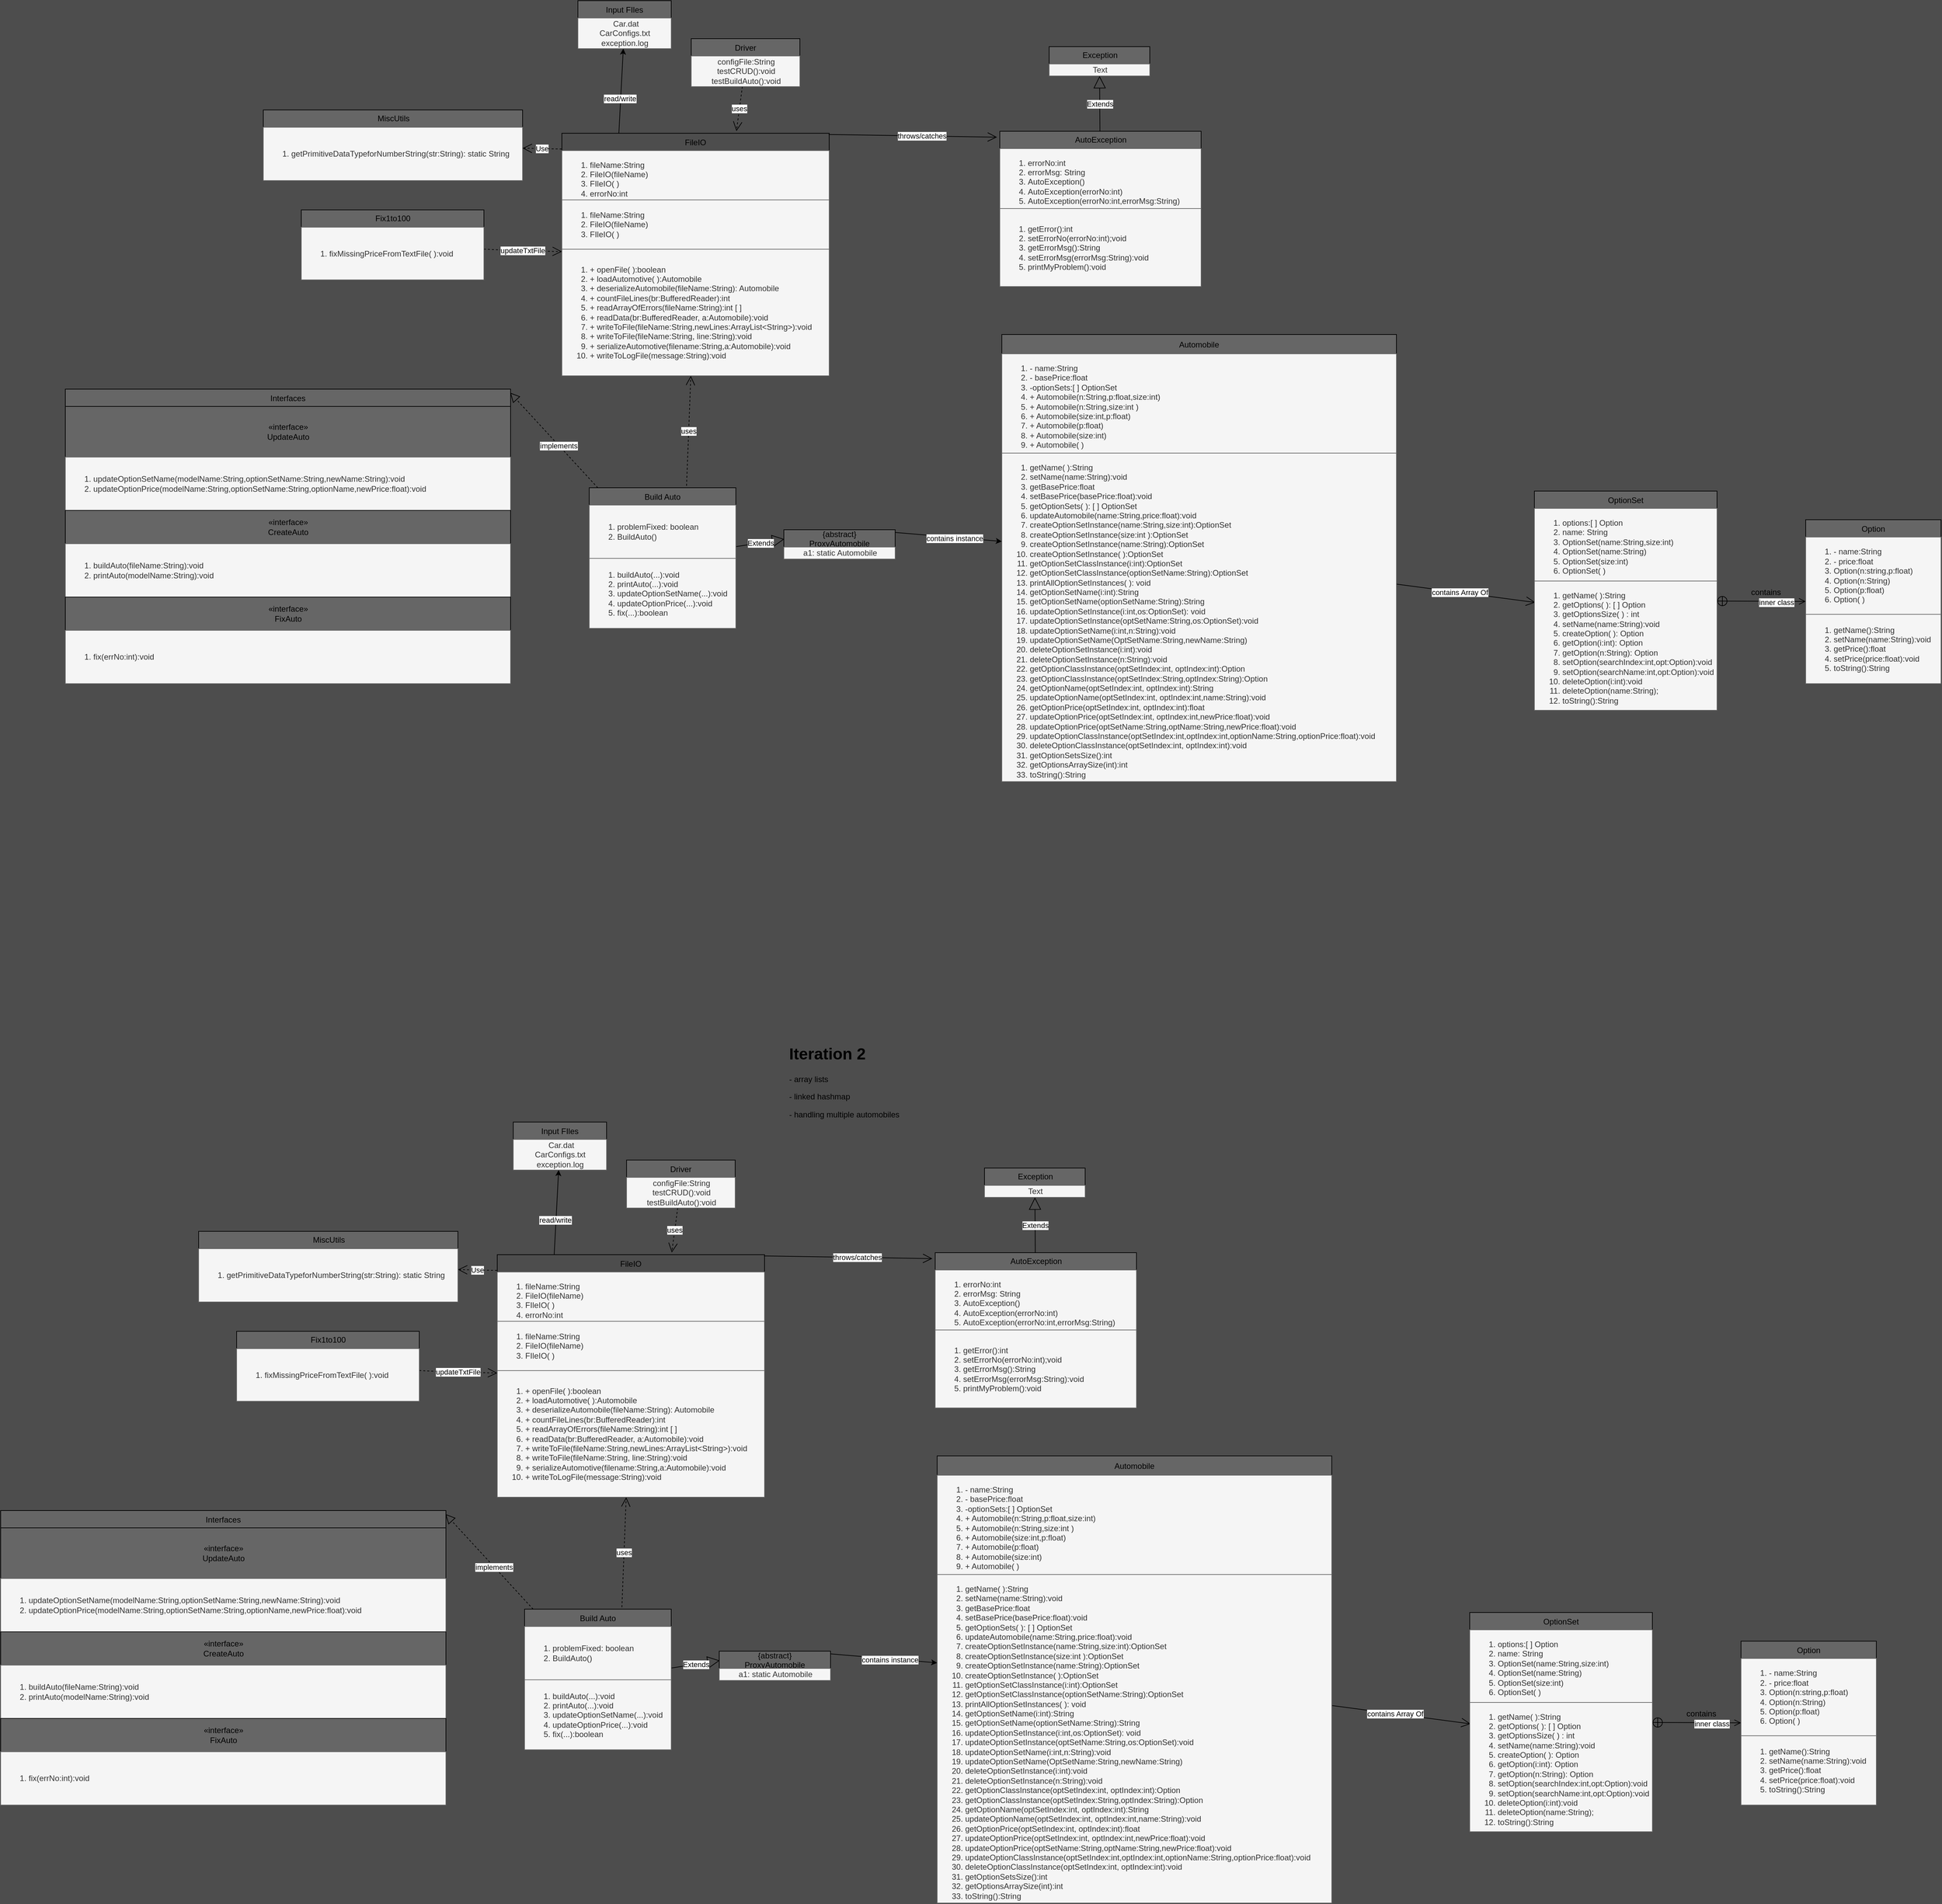 <mxfile version="13.0.3" type="device"><diagram id="MWCZUFZZ0wEF4vx_gbho" name="Page-1"><mxGraphModel dx="4913" dy="3431" grid="0" gridSize="10" guides="1" tooltips="1" connect="0" arrows="1" fold="1" page="1" pageScale="1" pageWidth="850" pageHeight="1100" background="#4D4D4D" math="0" shadow="0"><root><mxCell id="0"/><mxCell id="1" parent="0"/><mxCell id="4vhqNQR_uglI4IgqSI2e-42" value="Extends" style="endArrow=block;endSize=16;endFill=0;html=1;entryX=0.004;entryY=0.321;entryDx=0;entryDy=0;entryPerimeter=0;" parent="1" source="4vhqNQR_uglI4IgqSI2e-40" target="4vhqNQR_uglI4IgqSI2e-132" edge="1"><mxGeometry width="160" relative="1" as="geometry"><mxPoint x="546" y="196.58" as="sourcePoint"/><mxPoint x="706" y="196.58" as="targetPoint"/></mxGeometry></mxCell><mxCell id="4vhqNQR_uglI4IgqSI2e-52" value="" style="endArrow=block;dashed=1;endFill=0;endSize=12;html=1;entryX=0.999;entryY=0.012;entryDx=0;entryDy=0;entryPerimeter=0;" parent="1" source="4vhqNQR_uglI4IgqSI2e-40" target="4vhqNQR_uglI4IgqSI2e-48" edge="1"><mxGeometry width="160" relative="1" as="geometry"><mxPoint x="320" y="404" as="sourcePoint"/><mxPoint x="116" y="144" as="targetPoint"/></mxGeometry></mxCell><mxCell id="4vhqNQR_uglI4IgqSI2e-200" value="implements" style="edgeLabel;html=1;align=center;verticalAlign=middle;resizable=0;points=[];" parent="4vhqNQR_uglI4IgqSI2e-52" vertex="1" connectable="0"><mxGeometry x="-0.11" relative="1" as="geometry"><mxPoint as="offset"/></mxGeometry></mxCell><mxCell id="4vhqNQR_uglI4IgqSI2e-68" value="" style="endArrow=open;endFill=1;endSize=12;html=1;entryX=0.005;entryY=0.508;entryDx=0;entryDy=0;entryPerimeter=0;" parent="1" source="4vhqNQR_uglI4IgqSI2e-32" target="4vhqNQR_uglI4IgqSI2e-26" edge="1"><mxGeometry width="160" relative="1" as="geometry"><mxPoint x="1473.0" y="240.275" as="sourcePoint"/><mxPoint x="1279.51" y="273" as="targetPoint"/></mxGeometry></mxCell><mxCell id="4vhqNQR_uglI4IgqSI2e-178" value="contains Array Of" style="edgeLabel;html=1;align=center;verticalAlign=middle;resizable=0;points=[];" parent="4vhqNQR_uglI4IgqSI2e-68" vertex="1" connectable="0"><mxGeometry x="-0.086" relative="1" as="geometry"><mxPoint as="offset"/></mxGeometry></mxCell><mxCell id="4vhqNQR_uglI4IgqSI2e-78" value="uses" style="endArrow=open;endSize=12;dashed=1;html=1;entryX=0.653;entryY=-0.009;entryDx=0;entryDy=0;entryPerimeter=0;" parent="1" source="4vhqNQR_uglI4IgqSI2e-74" target="4vhqNQR_uglI4IgqSI2e-77" edge="1"><mxGeometry width="160" relative="1" as="geometry"><mxPoint x="1002" y="-104" as="sourcePoint"/><mxPoint x="1162" y="-104" as="targetPoint"/></mxGeometry></mxCell><mxCell id="4vhqNQR_uglI4IgqSI2e-85" value="uses" style="endArrow=open;endSize=12;dashed=1;html=1;" parent="1" target="4vhqNQR_uglI4IgqSI2e-77" edge="1"><mxGeometry width="160" relative="1" as="geometry"><mxPoint x="601" y="145" as="sourcePoint"/><mxPoint x="601" y="88.0" as="targetPoint"/></mxGeometry></mxCell><mxCell id="4vhqNQR_uglI4IgqSI2e-120" value="" style="endArrow=classic;html=1;exitX=0.213;exitY=0.001;exitDx=0;exitDy=0;exitPerimeter=0;" parent="1" source="4vhqNQR_uglI4IgqSI2e-77" target="4vhqNQR_uglI4IgqSI2e-89" edge="1"><mxGeometry width="50" height="50" relative="1" as="geometry"><mxPoint x="710" y="76" as="sourcePoint"/><mxPoint x="760" y="26" as="targetPoint"/><Array as="points"/></mxGeometry></mxCell><mxCell id="4vhqNQR_uglI4IgqSI2e-121" value="read/write" style="edgeLabel;html=1;align=center;verticalAlign=middle;resizable=0;points=[];" parent="4vhqNQR_uglI4IgqSI2e-120" vertex="1" connectable="0"><mxGeometry x="-0.166" y="1" relative="1" as="geometry"><mxPoint as="offset"/></mxGeometry></mxCell><mxCell id="4vhqNQR_uglI4IgqSI2e-77" value="FileIO" style="swimlane;fontStyle=0;childLayout=stackLayout;horizontal=1;startSize=26;fillColor=none;horizontalStack=0;resizeParent=1;resizeParentMax=0;resizeLast=0;collapsible=1;marginBottom=0;" parent="1" vertex="1"><mxGeometry x="414" y="-384" width="401" height="364" as="geometry"/></mxCell><mxCell id="4vhqNQR_uglI4IgqSI2e-148" value="&lt;ol&gt;&lt;li&gt;fileName:String&lt;/li&gt;&lt;li&gt;FileIO(fileName)&lt;/li&gt;&lt;li&gt;FIleIO( )&lt;/li&gt;&lt;li&gt;errorNo:int&lt;/li&gt;&lt;/ol&gt;" style="text;strokeColor=#666666;fillColor=#f5f5f5;html=1;whiteSpace=wrap;verticalAlign=middle;overflow=hidden;fontColor=#333333;" parent="4vhqNQR_uglI4IgqSI2e-77" vertex="1"><mxGeometry y="26" width="401" height="74" as="geometry"/></mxCell><mxCell id="4vhqNQR_uglI4IgqSI2e-129" value="&lt;ol&gt;&lt;li&gt;fileName:String&lt;/li&gt;&lt;li&gt;FileIO(fileName)&lt;/li&gt;&lt;li&gt;FIleIO( )&lt;/li&gt;&lt;/ol&gt;" style="text;strokeColor=#666666;fillColor=#f5f5f5;html=1;whiteSpace=wrap;verticalAlign=middle;overflow=hidden;fontColor=#333333;" parent="4vhqNQR_uglI4IgqSI2e-77" vertex="1"><mxGeometry y="100" width="401" height="74" as="geometry"/></mxCell><mxCell id="4vhqNQR_uglI4IgqSI2e-127" value="&lt;ol&gt;&lt;li&gt;+ openFile( ):boolean&lt;/li&gt;&lt;li&gt;+ loadAutomotive( ):Automobile&lt;/li&gt;&lt;li&gt;+ deserializeAutomobile(fileName:String): Automobile&lt;/li&gt;&lt;li&gt;+ countFileLines(br:BufferedReader):int&lt;/li&gt;&lt;li&gt;+ readArrayOfErrors(fileName:String):int [ ]&lt;/li&gt;&lt;li&gt;+ readData(br:BufferedReader, a:Automobile):void&lt;/li&gt;&lt;li&gt;+ writeToFile(fileName:String,newLines:ArrayList&amp;lt;String&amp;gt;):void&lt;/li&gt;&lt;li&gt;+ writeToFile(fileName:String, line:String):void&lt;/li&gt;&lt;li&gt;+ serializeAutomotive(filename:String,a:Automobile):void&lt;/li&gt;&lt;li&gt;+ writeToLogFile(message:String):void&lt;/li&gt;&lt;/ol&gt;" style="text;strokeColor=#666666;fillColor=#f5f5f5;html=1;whiteSpace=wrap;verticalAlign=middle;overflow=hidden;fontColor=#333333;" parent="4vhqNQR_uglI4IgqSI2e-77" vertex="1"><mxGeometry y="174" width="401" height="190" as="geometry"/></mxCell><mxCell id="4vhqNQR_uglI4IgqSI2e-26" value="OptionSet" style="swimlane;fontStyle=0;childLayout=stackLayout;horizontal=1;startSize=26;fillColor=#666666;horizontalStack=0;resizeParent=1;resizeParentMax=0;resizeLast=0;collapsible=1;marginBottom=0;" parent="1" vertex="1"><mxGeometry x="1873" y="153" width="274" height="329" as="geometry"/></mxCell><mxCell id="4vhqNQR_uglI4IgqSI2e-144" value="&lt;ol&gt;&lt;li&gt;options:[ ] Option&lt;/li&gt;&lt;li&gt;name: String&lt;/li&gt;&lt;li&gt;OptionSet(name:String,size:int)&lt;/li&gt;&lt;li&gt;OptionSet(name:String)&lt;/li&gt;&lt;li&gt;OptionSet(size:int)&lt;/li&gt;&lt;li&gt;OptionSet( )&lt;/li&gt;&lt;/ol&gt;" style="text;strokeColor=#666666;fillColor=#f5f5f5;html=1;whiteSpace=wrap;verticalAlign=middle;overflow=hidden;fontColor=#333333;" parent="4vhqNQR_uglI4IgqSI2e-26" vertex="1"><mxGeometry y="26" width="274" height="109" as="geometry"/></mxCell><mxCell id="4vhqNQR_uglI4IgqSI2e-141" value="&lt;ol&gt;&lt;li&gt;&lt;span&gt;getName( ):String&lt;/span&gt;&lt;br&gt;&lt;/li&gt;&lt;li&gt;getOptions( ): [ ] Option&lt;/li&gt;&lt;li&gt;getOptionsSize( ) : int&lt;/li&gt;&lt;li&gt;setName(name:String):void&lt;/li&gt;&lt;li&gt;createOption( ): Option&lt;/li&gt;&lt;li&gt;getOption(i:int): Option&lt;/li&gt;&lt;li&gt;getOption(n:String): Option&lt;/li&gt;&lt;li&gt;setOption(searchIndex:int,opt:Option):void&lt;/li&gt;&lt;li&gt;setOption(searchName:int,opt:Option):void&lt;/li&gt;&lt;li&gt;deleteOption(i:int):void&lt;/li&gt;&lt;li&gt;deleteOption(name:String);&lt;/li&gt;&lt;li&gt;toString():String&lt;/li&gt;&lt;/ol&gt;" style="text;strokeColor=#666666;fillColor=#f5f5f5;html=1;whiteSpace=wrap;verticalAlign=middle;overflow=hidden;fontColor=#333333;" parent="4vhqNQR_uglI4IgqSI2e-26" vertex="1"><mxGeometry y="135" width="274" height="194" as="geometry"/></mxCell><mxCell id="4vhqNQR_uglI4IgqSI2e-143" value="" style="endArrow=open;startArrow=circlePlus;endFill=0;startFill=0;endSize=8;html=1;" parent="1" source="4vhqNQR_uglI4IgqSI2e-26" target="4vhqNQR_uglI4IgqSI2e-22" edge="1"><mxGeometry width="160" relative="1" as="geometry"><mxPoint x="2191" y="277" as="sourcePoint"/><mxPoint x="2351" y="277" as="targetPoint"/></mxGeometry></mxCell><mxCell id="4vhqNQR_uglI4IgqSI2e-176" value="inner class" style="edgeLabel;html=1;align=center;verticalAlign=middle;resizable=0;points=[];" parent="4vhqNQR_uglI4IgqSI2e-143" vertex="1" connectable="0"><mxGeometry x="0.328" y="-1" relative="1" as="geometry"><mxPoint as="offset"/></mxGeometry></mxCell><mxCell id="4vhqNQR_uglI4IgqSI2e-132" value="{abstract}&#10;ProxyAutomobile" style="swimlane;fontStyle=0;childLayout=stackLayout;horizontal=1;startSize=26;fillColor=#666666;horizontalStack=0;resizeParent=1;resizeParentMax=0;resizeLast=0;collapsible=1;marginBottom=0;" parent="1" vertex="1"><mxGeometry x="747" y="211" width="167" height="44" as="geometry"/></mxCell><mxCell id="4vhqNQR_uglI4IgqSI2e-133" value="a1: static Automobile" style="text;html=1;align=center;verticalAlign=middle;resizable=0;points=[];autosize=1;fillColor=#f5f5f5;strokeColor=#666666;fontColor=#333333;" parent="4vhqNQR_uglI4IgqSI2e-132" vertex="1"><mxGeometry y="26" width="167" height="18" as="geometry"/></mxCell><mxCell id="4vhqNQR_uglI4IgqSI2e-156" value="updateTxtFile" style="endArrow=open;endSize=12;dashed=1;html=1;" parent="1" source="4vhqNQR_uglI4IgqSI2e-150" target="4vhqNQR_uglI4IgqSI2e-77" edge="1"><mxGeometry width="160" relative="1" as="geometry"><mxPoint x="321" y="-198" as="sourcePoint"/><mxPoint x="481" y="-198" as="targetPoint"/><Array as="points"><mxPoint x="342" y="-208"/></Array></mxGeometry></mxCell><mxCell id="4vhqNQR_uglI4IgqSI2e-150" value="Fix1to100" style="swimlane;fontStyle=0;childLayout=stackLayout;horizontal=1;startSize=26;fillColor=#666666;horizontalStack=0;resizeParent=1;resizeParentMax=0;resizeLast=0;collapsible=1;marginBottom=0;html=1;" parent="1" vertex="1"><mxGeometry x="23" y="-269" width="274" height="105" as="geometry"/></mxCell><mxCell id="4vhqNQR_uglI4IgqSI2e-155" value="&lt;ol&gt;&lt;li&gt;&lt;span style=&quot;text-align: center&quot;&gt;fixMissingPriceFromTextFile( ):void&lt;/span&gt;&lt;/li&gt;&lt;/ol&gt;" style="text;strokeColor=#666666;fillColor=#f5f5f5;html=1;whiteSpace=wrap;verticalAlign=middle;overflow=hidden;fontColor=#333333;" parent="4vhqNQR_uglI4IgqSI2e-150" vertex="1"><mxGeometry y="26" width="274" height="79" as="geometry"/></mxCell><mxCell id="4vhqNQR_uglI4IgqSI2e-165" value="Extends" style="endArrow=block;endSize=16;endFill=0;html=1;" parent="1" source="4vhqNQR_uglI4IgqSI2e-157" target="4vhqNQR_uglI4IgqSI2e-161" edge="1"><mxGeometry width="160" relative="1" as="geometry"><mxPoint x="383" y="-485" as="sourcePoint"/><mxPoint x="543" y="-485" as="targetPoint"/></mxGeometry></mxCell><mxCell id="4vhqNQR_uglI4IgqSI2e-166" value="" style="endArrow=open;endFill=1;endSize=12;html=1;exitX=0.998;exitY=0.005;exitDx=0;exitDy=0;exitPerimeter=0;entryX=-0.014;entryY=0.038;entryDx=0;entryDy=0;entryPerimeter=0;" parent="1" source="4vhqNQR_uglI4IgqSI2e-77" target="4vhqNQR_uglI4IgqSI2e-157" edge="1"><mxGeometry width="160" relative="1" as="geometry"><mxPoint x="1088" y="-357" as="sourcePoint"/><mxPoint x="1248" y="-357" as="targetPoint"/></mxGeometry></mxCell><mxCell id="4vhqNQR_uglI4IgqSI2e-169" value="throws/catches" style="edgeLabel;html=1;align=center;verticalAlign=middle;resizable=0;points=[];" parent="4vhqNQR_uglI4IgqSI2e-166" vertex="1" connectable="0"><mxGeometry x="0.105" relative="1" as="geometry"><mxPoint as="offset"/></mxGeometry></mxCell><mxCell id="4vhqNQR_uglI4IgqSI2e-157" value="AutoException" style="swimlane;fontStyle=0;childLayout=stackLayout;horizontal=1;startSize=26;fillColor=#666666;horizontalStack=0;resizeParent=1;resizeParentMax=0;resizeLast=0;collapsible=1;marginBottom=0;html=1;" parent="1" vertex="1"><mxGeometry x="1071" y="-387" width="302" height="233" as="geometry"/></mxCell><mxCell id="4vhqNQR_uglI4IgqSI2e-170" value="&lt;ol&gt;&lt;li&gt;errorNo:int&lt;/li&gt;&lt;li&gt;errorMsg: String&lt;/li&gt;&lt;li&gt;AutoException()&lt;/li&gt;&lt;li&gt;AutoException(errorNo:int)&lt;/li&gt;&lt;li&gt;AutoException(errorNo:int,errorMsg:String)&lt;/li&gt;&lt;/ol&gt;" style="text;strokeColor=#666666;fillColor=#f5f5f5;html=1;whiteSpace=wrap;verticalAlign=middle;overflow=hidden;fontColor=#333333;" parent="4vhqNQR_uglI4IgqSI2e-157" vertex="1"><mxGeometry y="26" width="302" height="90" as="geometry"/></mxCell><mxCell id="4vhqNQR_uglI4IgqSI2e-171" value="&lt;ol&gt;&lt;li&gt;getError():int&lt;/li&gt;&lt;li&gt;setErrorNo(errorNo:int);void&lt;/li&gt;&lt;li&gt;getErrorMsg():String&lt;/li&gt;&lt;li&gt;setErrorMsg(errorMsg:String):void&lt;/li&gt;&lt;li&gt;printMyProblem():void&lt;/li&gt;&lt;/ol&gt;" style="text;strokeColor=#666666;fillColor=#f5f5f5;html=1;whiteSpace=wrap;verticalAlign=middle;overflow=hidden;fontColor=#333333;" parent="4vhqNQR_uglI4IgqSI2e-157" vertex="1"><mxGeometry y="116" width="302" height="117" as="geometry"/></mxCell><mxCell id="4vhqNQR_uglI4IgqSI2e-174" value="" style="endArrow=classic;html=1;exitX=1.003;exitY=0.094;exitDx=0;exitDy=0;exitPerimeter=0;" parent="1" source="4vhqNQR_uglI4IgqSI2e-132" target="4vhqNQR_uglI4IgqSI2e-32" edge="1"><mxGeometry width="50" height="50" relative="1" as="geometry"><mxPoint x="889" y="364" as="sourcePoint"/><mxPoint x="939" y="314" as="targetPoint"/></mxGeometry></mxCell><mxCell id="4vhqNQR_uglI4IgqSI2e-175" value="contains instance" style="edgeLabel;html=1;align=center;verticalAlign=middle;resizable=0;points=[];" parent="4vhqNQR_uglI4IgqSI2e-174" vertex="1" connectable="0"><mxGeometry x="0.105" y="-1" relative="1" as="geometry"><mxPoint as="offset"/></mxGeometry></mxCell><mxCell id="4vhqNQR_uglI4IgqSI2e-32" value="Automobile" style="swimlane;fontStyle=0;childLayout=stackLayout;horizontal=1;startSize=29;fillColor=#666666;horizontalStack=0;resizeParent=1;resizeParentMax=0;resizeLast=0;collapsible=1;marginBottom=0;" parent="1" vertex="1"><mxGeometry x="1074" y="-82" width="592" height="671" as="geometry"/></mxCell><mxCell id="4vhqNQR_uglI4IgqSI2e-135" value="&lt;ol&gt;&lt;li&gt;- name:String&lt;/li&gt;&lt;li&gt;- basePrice:float&lt;/li&gt;&lt;li&gt;-optionSets:[ ] OptionSet&lt;/li&gt;&lt;li&gt;+ Automobile(n:String,p:float,size:int)&lt;/li&gt;&lt;li&gt;+ Automobile(n:String,size:int )&lt;/li&gt;&lt;li&gt;+ Automobile(size:int,p:float)&lt;/li&gt;&lt;li&gt;+ Automobile(p:float)&lt;/li&gt;&lt;li&gt;+ Automobile(size:int)&lt;/li&gt;&lt;li&gt;+ Automobile( )&amp;nbsp;&lt;/li&gt;&lt;/ol&gt;" style="text;strokeColor=#666666;fillColor=#f5f5f5;html=1;whiteSpace=wrap;verticalAlign=middle;overflow=hidden;fontColor=#333333;" parent="4vhqNQR_uglI4IgqSI2e-32" vertex="1"><mxGeometry y="29" width="592" height="149" as="geometry"/></mxCell><mxCell id="4vhqNQR_uglI4IgqSI2e-136" value="&lt;ol&gt;&lt;li&gt;getName( ):String&lt;/li&gt;&lt;li&gt;setName(name:String):void&lt;/li&gt;&lt;li&gt;getBasePrice:float&lt;/li&gt;&lt;li&gt;setBasePrice(basePrice:float):void&lt;/li&gt;&lt;li&gt;getOptionSets( ): [ ] OptionSet&lt;/li&gt;&lt;li&gt;updateAutomobile(name:String,price:float):void&lt;/li&gt;&lt;li&gt;createOptionSetInstance(name:String,size:int):OptionSet&lt;/li&gt;&lt;li&gt;createOptionSetInstance(size:int ):OptionSet&lt;/li&gt;&lt;li&gt;createOptionSetInstance(name:String):OptionSet&lt;/li&gt;&lt;li&gt;createOptionSetInstance( ):OptionSet&lt;/li&gt;&lt;li&gt;getOptionSetClassInstance(i:int):OptionSet&lt;/li&gt;&lt;li&gt;getOptionSetClassInstance(optionSetName:String):OptionSet&lt;/li&gt;&lt;li&gt;printAllOptionSetInstances( ): void&lt;/li&gt;&lt;li&gt;getOptionSetName(i:int):String&lt;/li&gt;&lt;li&gt;getOptionSetName(optionSetName:String):String&lt;/li&gt;&lt;li&gt;updateOptionSetInstance(i:int,os:OptionSet): void&lt;/li&gt;&lt;li&gt;updateOptionSetInstance(optSetName:String,os:OptionSet):void&lt;/li&gt;&lt;li&gt;updateOptionSetName(i:int,n:String):void&lt;/li&gt;&lt;li&gt;updateOptionSetName(OptSetName:String,newName:String)&lt;/li&gt;&lt;li&gt;deleteOptionSetInstance(i:int):void&lt;/li&gt;&lt;li&gt;deleteOptionSetInstance(n:String):void&lt;/li&gt;&lt;li&gt;getOptionClassInstance(optSetIndex:int, optIndex:int):Option&lt;/li&gt;&lt;li&gt;getOptionClassInstance(optSetIndex:String,optIndex:String):Option&lt;/li&gt;&lt;li&gt;getOptionName(optSetIndex:int, optIndex:int):String&lt;/li&gt;&lt;li&gt;updateOptionName(optSetIndex:int, optIndex:int,name:String):void&lt;/li&gt;&lt;li&gt;getOptionPrice(optSetIndex:int, optIndex:int):float&lt;/li&gt;&lt;li&gt;updateOptionPrice(optSetIndex:int, optIndex:int,newPrice:float):void&lt;/li&gt;&lt;li&gt;updateOptionPrice(optSetName:String,optName:String,newPrice:float):void&lt;/li&gt;&lt;li&gt;updateOptionClassInstance(optSetIndex:int,optIndex:int,optionName:String,optionPrice:float):void&lt;/li&gt;&lt;li&gt;deleteOptionClassInstance(optSetIndex:int, optIndex:int):void&lt;/li&gt;&lt;li&gt;getOptionSetsSize():int&lt;/li&gt;&lt;li&gt;getOptionsArraySize(int):int&lt;/li&gt;&lt;li&gt;toString():String&lt;/li&gt;&lt;/ol&gt;" style="text;strokeColor=#666666;fillColor=#f5f5f5;html=1;whiteSpace=wrap;verticalAlign=middle;overflow=hidden;fontColor=#333333;" parent="4vhqNQR_uglI4IgqSI2e-32" vertex="1"><mxGeometry y="178" width="592" height="493" as="geometry"/></mxCell><mxCell id="4vhqNQR_uglI4IgqSI2e-22" value="Option" style="swimlane;fontStyle=0;childLayout=stackLayout;horizontal=1;startSize=26;fillColor=#666666;horizontalStack=0;resizeParent=1;resizeParentMax=0;resizeLast=0;collapsible=1;marginBottom=0;" parent="1" vertex="1"><mxGeometry x="2280" y="196" width="203" height="246" as="geometry"/></mxCell><mxCell id="4vhqNQR_uglI4IgqSI2e-145" value="&lt;ol&gt;&lt;li&gt;- name:String&lt;/li&gt;&lt;li&gt;- price:float&lt;/li&gt;&lt;li&gt;Option(n:string,p:float)&lt;/li&gt;&lt;li&gt;Option(n:String)&lt;/li&gt;&lt;li&gt;Option(p:float)&lt;/li&gt;&lt;li&gt;Option( )&lt;/li&gt;&lt;/ol&gt;" style="text;strokeColor=#666666;fillColor=#f5f5f5;html=1;whiteSpace=wrap;verticalAlign=middle;overflow=hidden;fontColor=#333333;" parent="4vhqNQR_uglI4IgqSI2e-22" vertex="1"><mxGeometry y="26" width="203" height="116" as="geometry"/></mxCell><mxCell id="4vhqNQR_uglI4IgqSI2e-146" value="&lt;ol&gt;&lt;li&gt;getName():String&lt;/li&gt;&lt;li&gt;setName(name:String):void&lt;/li&gt;&lt;li&gt;getPrice():float&lt;/li&gt;&lt;li&gt;setPrice(price:float):void&lt;/li&gt;&lt;li&gt;toString():String&lt;/li&gt;&lt;/ol&gt;" style="text;strokeColor=#666666;fillColor=#f5f5f5;html=1;whiteSpace=wrap;verticalAlign=middle;overflow=hidden;fontColor=#333333;" parent="4vhqNQR_uglI4IgqSI2e-22" vertex="1"><mxGeometry y="142" width="203" height="104" as="geometry"/></mxCell><mxCell id="4vhqNQR_uglI4IgqSI2e-161" value="Exception" style="swimlane;fontStyle=0;childLayout=stackLayout;horizontal=1;startSize=26;fillColor=#666666;horizontalStack=0;resizeParent=1;resizeParentMax=0;resizeLast=0;collapsible=1;marginBottom=0;html=1;gradientColor=none;" parent="1" vertex="1"><mxGeometry x="1145" y="-514" width="151" height="44" as="geometry"/></mxCell><mxCell id="4vhqNQR_uglI4IgqSI2e-196" value="Text" style="text;html=1;align=center;verticalAlign=middle;resizable=0;points=[];autosize=1;fillColor=#f5f5f5;strokeColor=#666666;fontColor=#333333;" parent="4vhqNQR_uglI4IgqSI2e-161" vertex="1"><mxGeometry y="26" width="151" height="18" as="geometry"/></mxCell><mxCell id="4vhqNQR_uglI4IgqSI2e-184" value="MiscUtils" style="swimlane;fontStyle=0;childLayout=stackLayout;horizontal=1;startSize=26;fillColor=#666666;horizontalStack=0;resizeParent=1;resizeParentMax=0;resizeLast=0;collapsible=1;marginBottom=0;html=1;" parent="1" vertex="1"><mxGeometry x="-34" y="-419" width="389" height="106" as="geometry"/></mxCell><mxCell id="4vhqNQR_uglI4IgqSI2e-188" value="&lt;ol&gt;&lt;li&gt;getPrimitiveDataTypeforNumberString(str:String): static String&lt;/li&gt;&lt;/ol&gt;" style="text;strokeColor=#666666;fillColor=#f5f5f5;html=1;whiteSpace=wrap;verticalAlign=middle;overflow=hidden;fontColor=#333333;" parent="4vhqNQR_uglI4IgqSI2e-184" vertex="1"><mxGeometry y="26" width="389" height="80" as="geometry"/></mxCell><mxCell id="4vhqNQR_uglI4IgqSI2e-189" value="Use" style="endArrow=open;endSize=12;dashed=1;html=1;exitX=-0.001;exitY=0.065;exitDx=0;exitDy=0;exitPerimeter=0;" parent="1" source="4vhqNQR_uglI4IgqSI2e-77" target="4vhqNQR_uglI4IgqSI2e-184" edge="1"><mxGeometry width="160" relative="1" as="geometry"><mxPoint x="383" y="-508" as="sourcePoint"/><mxPoint x="543" y="-508" as="targetPoint"/></mxGeometry></mxCell><mxCell id="4vhqNQR_uglI4IgqSI2e-48" value="Interfaces" style="swimlane;fontStyle=0;childLayout=stackLayout;horizontal=1;startSize=26;fillColor=#666666;horizontalStack=0;resizeParent=1;resizeParentMax=0;resizeLast=0;collapsible=1;marginBottom=0;" parent="1" vertex="1"><mxGeometry x="-331" width="668" height="442" as="geometry"><mxRectangle x="244" y="518" width="50" height="44" as="alternateBounds"/></mxGeometry></mxCell><mxCell id="4vhqNQR_uglI4IgqSI2e-45" value="«interface»&lt;br&gt;UpdateAuto&lt;br&gt;" style="html=1;fillColor=#666666;" parent="4vhqNQR_uglI4IgqSI2e-48" vertex="1"><mxGeometry y="26" width="668" height="76" as="geometry"/></mxCell><mxCell id="4vhqNQR_uglI4IgqSI2e-113" value="&lt;ol&gt;&lt;li&gt;updateOptionSetName(modelName:String,optionSetName:String,newName:String):void&lt;/li&gt;&lt;li&gt;updateOptionPrice(modelName:String,optionSetName:String,optionName,newPrice:float):void&lt;/li&gt;&lt;/ol&gt;" style="text;strokeColor=#666666;fillColor=#f5f5f5;html=1;whiteSpace=wrap;verticalAlign=middle;overflow=hidden;fontColor=#333333;" parent="4vhqNQR_uglI4IgqSI2e-48" vertex="1"><mxGeometry y="102" width="668" height="80" as="geometry"/></mxCell><mxCell id="4vhqNQR_uglI4IgqSI2e-44" value="«interface»&lt;br&gt;CreateAuto" style="html=1;fillColor=#666666;" parent="4vhqNQR_uglI4IgqSI2e-48" vertex="1"><mxGeometry y="182" width="668" height="50" as="geometry"/></mxCell><mxCell id="4vhqNQR_uglI4IgqSI2e-114" value="&lt;ol&gt;&lt;li&gt;buildAuto(fileName:String):void&lt;/li&gt;&lt;li&gt;printAuto(modelName:String):void&lt;/li&gt;&lt;/ol&gt;" style="text;strokeColor=#666666;fillColor=#f5f5f5;html=1;whiteSpace=wrap;verticalAlign=middle;overflow=hidden;fontColor=#333333;" parent="4vhqNQR_uglI4IgqSI2e-48" vertex="1"><mxGeometry y="232" width="668" height="80" as="geometry"/></mxCell><mxCell id="4vhqNQR_uglI4IgqSI2e-43" value="«interface»&lt;br&gt;FixAuto" style="html=1;fillColor=#666666;" parent="4vhqNQR_uglI4IgqSI2e-48" vertex="1"><mxGeometry y="312" width="668" height="50" as="geometry"/></mxCell><mxCell id="4vhqNQR_uglI4IgqSI2e-115" value="&lt;ol&gt;&lt;li&gt;fix(errNo:int):void&lt;/li&gt;&lt;/ol&gt;" style="text;strokeColor=#666666;fillColor=#f5f5f5;html=1;whiteSpace=wrap;verticalAlign=middle;overflow=hidden;fontColor=#333333;" parent="4vhqNQR_uglI4IgqSI2e-48" vertex="1"><mxGeometry y="362" width="668" height="80" as="geometry"/></mxCell><mxCell id="4vhqNQR_uglI4IgqSI2e-74" value="Driver" style="swimlane;fontStyle=0;childLayout=stackLayout;horizontal=1;startSize=26;fillColor=#666666;horizontalStack=0;resizeParent=1;resizeParentMax=0;resizeLast=0;collapsible=1;marginBottom=0;" parent="1" vertex="1"><mxGeometry x="608" y="-526" width="163" height="72" as="geometry"/></mxCell><mxCell id="4vhqNQR_uglI4IgqSI2e-125" value="configFile:String&lt;br&gt;testCRUD():void&lt;br&gt;testBuildAuto():void&lt;br&gt;" style="text;html=1;align=center;verticalAlign=middle;resizable=0;points=[];autosize=1;fillColor=#f5f5f5;strokeColor=#666666;fontColor=#333333;" parent="4vhqNQR_uglI4IgqSI2e-74" vertex="1"><mxGeometry y="26" width="163" height="46" as="geometry"/></mxCell><mxCell id="4vhqNQR_uglI4IgqSI2e-89" value="Input FIles" style="swimlane;fontStyle=0;childLayout=stackLayout;horizontal=1;startSize=26;fillColor=#666666;horizontalStack=0;resizeParent=1;resizeParentMax=0;resizeLast=0;collapsible=1;marginBottom=0;" parent="1" vertex="1"><mxGeometry x="438" y="-583" width="140" height="72" as="geometry"/></mxCell><mxCell id="4vhqNQR_uglI4IgqSI2e-93" value="&amp;nbsp;Car.dat&lt;br&gt;CarConfigs.txt&lt;br&gt;exception.log" style="text;html=1;align=center;verticalAlign=middle;resizable=0;points=[];autosize=1;fillColor=#f5f5f5;strokeColor=#666666;fontColor=#333333;" parent="4vhqNQR_uglI4IgqSI2e-89" vertex="1"><mxGeometry y="26" width="140" height="46" as="geometry"/></mxCell><mxCell id="4vhqNQR_uglI4IgqSI2e-195" value="contains" style="text;html=1;align=center;verticalAlign=middle;resizable=0;points=[];autosize=1;" parent="1" vertex="1"><mxGeometry x="2192" y="296" width="55" height="18" as="geometry"/></mxCell><mxCell id="4vhqNQR_uglI4IgqSI2e-40" value="Build Auto" style="swimlane;fontStyle=0;childLayout=stackLayout;horizontal=1;startSize=26;fillColor=#666666;horizontalStack=0;resizeParent=1;resizeParentMax=0;resizeLast=0;collapsible=1;marginBottom=0;" parent="1" vertex="1"><mxGeometry x="455" y="148" width="220" height="211" as="geometry"/></mxCell><mxCell id="4vhqNQR_uglI4IgqSI2e-124" value="&lt;ol&gt;&lt;li&gt;problemFixed: boolean&lt;/li&gt;&lt;li&gt;BuildAuto()&lt;/li&gt;&lt;/ol&gt;" style="text;strokeColor=#666666;fillColor=#f5f5f5;html=1;whiteSpace=wrap;verticalAlign=middle;overflow=hidden;fontColor=#333333;" parent="4vhqNQR_uglI4IgqSI2e-40" vertex="1"><mxGeometry y="26" width="220" height="80" as="geometry"/></mxCell><mxCell id="4vhqNQR_uglI4IgqSI2e-123" value="&lt;ol&gt;&lt;li&gt;buildAuto(...):void&lt;/li&gt;&lt;li&gt;&lt;span&gt;printAuto(...):void&lt;/span&gt;&lt;/li&gt;&lt;li&gt;updateOptionSetName(...):void&lt;/li&gt;&lt;li&gt;updateOptionPrice(...):void&lt;/li&gt;&lt;li&gt;fix(...):boolean&lt;/li&gt;&lt;/ol&gt;" style="text;strokeColor=#666666;fillColor=#f5f5f5;html=1;whiteSpace=wrap;verticalAlign=middle;overflow=hidden;fontColor=#333333;" parent="4vhqNQR_uglI4IgqSI2e-40" vertex="1"><mxGeometry y="106" width="220" height="105" as="geometry"/></mxCell><mxCell id="21D41isT-NFVxK7Jo9Yb-1" value="Extends" style="endArrow=block;endSize=16;endFill=0;html=1;entryX=0.004;entryY=0.321;entryDx=0;entryDy=0;entryPerimeter=0;" edge="1" parent="1" source="21D41isT-NFVxK7Jo9Yb-55" target="21D41isT-NFVxK7Jo9Yb-19"><mxGeometry width="160" relative="1" as="geometry"><mxPoint x="449" y="1879.58" as="sourcePoint"/><mxPoint x="609" y="1879.58" as="targetPoint"/></mxGeometry></mxCell><mxCell id="21D41isT-NFVxK7Jo9Yb-2" value="" style="endArrow=block;dashed=1;endFill=0;endSize=12;html=1;entryX=0.999;entryY=0.012;entryDx=0;entryDy=0;entryPerimeter=0;" edge="1" parent="1" source="21D41isT-NFVxK7Jo9Yb-55" target="21D41isT-NFVxK7Jo9Yb-43"><mxGeometry width="160" relative="1" as="geometry"><mxPoint x="223" y="2087" as="sourcePoint"/><mxPoint x="19" y="1827" as="targetPoint"/></mxGeometry></mxCell><mxCell id="21D41isT-NFVxK7Jo9Yb-3" value="implements" style="edgeLabel;html=1;align=center;verticalAlign=middle;resizable=0;points=[];" vertex="1" connectable="0" parent="21D41isT-NFVxK7Jo9Yb-2"><mxGeometry x="-0.11" relative="1" as="geometry"><mxPoint as="offset"/></mxGeometry></mxCell><mxCell id="21D41isT-NFVxK7Jo9Yb-4" value="" style="endArrow=open;endFill=1;endSize=12;html=1;entryX=0.005;entryY=0.508;entryDx=0;entryDy=0;entryPerimeter=0;" edge="1" parent="1" source="21D41isT-NFVxK7Jo9Yb-32" target="21D41isT-NFVxK7Jo9Yb-14"><mxGeometry width="160" relative="1" as="geometry"><mxPoint x="1376.0" y="1923.275" as="sourcePoint"/><mxPoint x="1182.51" y="1956" as="targetPoint"/></mxGeometry></mxCell><mxCell id="21D41isT-NFVxK7Jo9Yb-5" value="contains Array Of" style="edgeLabel;html=1;align=center;verticalAlign=middle;resizable=0;points=[];" vertex="1" connectable="0" parent="21D41isT-NFVxK7Jo9Yb-4"><mxGeometry x="-0.086" relative="1" as="geometry"><mxPoint as="offset"/></mxGeometry></mxCell><mxCell id="21D41isT-NFVxK7Jo9Yb-6" value="uses" style="endArrow=open;endSize=12;dashed=1;html=1;entryX=0.653;entryY=-0.009;entryDx=0;entryDy=0;entryPerimeter=0;" edge="1" parent="1" source="21D41isT-NFVxK7Jo9Yb-50" target="21D41isT-NFVxK7Jo9Yb-10"><mxGeometry width="160" relative="1" as="geometry"><mxPoint x="905" y="1579" as="sourcePoint"/><mxPoint x="1065" y="1579" as="targetPoint"/></mxGeometry></mxCell><mxCell id="21D41isT-NFVxK7Jo9Yb-7" value="uses" style="endArrow=open;endSize=12;dashed=1;html=1;" edge="1" parent="1" target="21D41isT-NFVxK7Jo9Yb-10"><mxGeometry width="160" relative="1" as="geometry"><mxPoint x="504" y="1828" as="sourcePoint"/><mxPoint x="504" y="1771.0" as="targetPoint"/></mxGeometry></mxCell><mxCell id="21D41isT-NFVxK7Jo9Yb-8" value="" style="endArrow=classic;html=1;exitX=0.213;exitY=0.001;exitDx=0;exitDy=0;exitPerimeter=0;" edge="1" parent="1" source="21D41isT-NFVxK7Jo9Yb-10" target="21D41isT-NFVxK7Jo9Yb-52"><mxGeometry width="50" height="50" relative="1" as="geometry"><mxPoint x="613" y="1759" as="sourcePoint"/><mxPoint x="663" y="1709" as="targetPoint"/><Array as="points"/></mxGeometry></mxCell><mxCell id="21D41isT-NFVxK7Jo9Yb-9" value="read/write" style="edgeLabel;html=1;align=center;verticalAlign=middle;resizable=0;points=[];" vertex="1" connectable="0" parent="21D41isT-NFVxK7Jo9Yb-8"><mxGeometry x="-0.166" y="1" relative="1" as="geometry"><mxPoint as="offset"/></mxGeometry></mxCell><mxCell id="21D41isT-NFVxK7Jo9Yb-17" value="" style="endArrow=open;startArrow=circlePlus;endFill=0;startFill=0;endSize=8;html=1;" edge="1" parent="1" source="21D41isT-NFVxK7Jo9Yb-14" target="21D41isT-NFVxK7Jo9Yb-35"><mxGeometry width="160" relative="1" as="geometry"><mxPoint x="2094" y="1960" as="sourcePoint"/><mxPoint x="2254" y="1960" as="targetPoint"/></mxGeometry></mxCell><mxCell id="21D41isT-NFVxK7Jo9Yb-18" value="inner class" style="edgeLabel;html=1;align=center;verticalAlign=middle;resizable=0;points=[];" vertex="1" connectable="0" parent="21D41isT-NFVxK7Jo9Yb-17"><mxGeometry x="0.328" y="-1" relative="1" as="geometry"><mxPoint as="offset"/></mxGeometry></mxCell><mxCell id="21D41isT-NFVxK7Jo9Yb-21" value="updateTxtFile" style="endArrow=open;endSize=12;dashed=1;html=1;" edge="1" parent="1" source="21D41isT-NFVxK7Jo9Yb-22" target="21D41isT-NFVxK7Jo9Yb-10"><mxGeometry width="160" relative="1" as="geometry"><mxPoint x="224" y="1485" as="sourcePoint"/><mxPoint x="384" y="1485" as="targetPoint"/><Array as="points"><mxPoint x="245" y="1475"/></Array></mxGeometry></mxCell><mxCell id="21D41isT-NFVxK7Jo9Yb-24" value="Extends" style="endArrow=block;endSize=16;endFill=0;html=1;" edge="1" parent="1" source="21D41isT-NFVxK7Jo9Yb-27" target="21D41isT-NFVxK7Jo9Yb-38"><mxGeometry width="160" relative="1" as="geometry"><mxPoint x="286" y="1198" as="sourcePoint"/><mxPoint x="446" y="1198" as="targetPoint"/></mxGeometry></mxCell><mxCell id="21D41isT-NFVxK7Jo9Yb-25" value="" style="endArrow=open;endFill=1;endSize=12;html=1;exitX=0.998;exitY=0.005;exitDx=0;exitDy=0;exitPerimeter=0;entryX=-0.014;entryY=0.038;entryDx=0;entryDy=0;entryPerimeter=0;" edge="1" parent="1" source="21D41isT-NFVxK7Jo9Yb-10" target="21D41isT-NFVxK7Jo9Yb-27"><mxGeometry width="160" relative="1" as="geometry"><mxPoint x="991" y="1326" as="sourcePoint"/><mxPoint x="1151" y="1326" as="targetPoint"/></mxGeometry></mxCell><mxCell id="21D41isT-NFVxK7Jo9Yb-26" value="throws/catches" style="edgeLabel;html=1;align=center;verticalAlign=middle;resizable=0;points=[];" vertex="1" connectable="0" parent="21D41isT-NFVxK7Jo9Yb-25"><mxGeometry x="0.105" relative="1" as="geometry"><mxPoint as="offset"/></mxGeometry></mxCell><mxCell id="21D41isT-NFVxK7Jo9Yb-30" value="" style="endArrow=classic;html=1;exitX=1.003;exitY=0.094;exitDx=0;exitDy=0;exitPerimeter=0;" edge="1" parent="1" source="21D41isT-NFVxK7Jo9Yb-19" target="21D41isT-NFVxK7Jo9Yb-32"><mxGeometry width="50" height="50" relative="1" as="geometry"><mxPoint x="792" y="2047" as="sourcePoint"/><mxPoint x="842" y="1997" as="targetPoint"/></mxGeometry></mxCell><mxCell id="21D41isT-NFVxK7Jo9Yb-31" value="contains instance" style="edgeLabel;html=1;align=center;verticalAlign=middle;resizable=0;points=[];" vertex="1" connectable="0" parent="21D41isT-NFVxK7Jo9Yb-30"><mxGeometry x="0.105" y="-1" relative="1" as="geometry"><mxPoint as="offset"/></mxGeometry></mxCell><mxCell id="21D41isT-NFVxK7Jo9Yb-42" value="Use" style="endArrow=open;endSize=12;dashed=1;html=1;exitX=-0.001;exitY=0.065;exitDx=0;exitDy=0;exitPerimeter=0;" edge="1" parent="1" source="21D41isT-NFVxK7Jo9Yb-10" target="21D41isT-NFVxK7Jo9Yb-40"><mxGeometry width="160" relative="1" as="geometry"><mxPoint x="286" y="1175" as="sourcePoint"/><mxPoint x="446" y="1175" as="targetPoint"/></mxGeometry></mxCell><mxCell id="21D41isT-NFVxK7Jo9Yb-54" value="contains" style="text;html=1;align=center;verticalAlign=middle;resizable=0;points=[];autosize=1;" vertex="1" parent="1"><mxGeometry x="2095" y="1979" width="55" height="18" as="geometry"/></mxCell><mxCell id="21D41isT-NFVxK7Jo9Yb-10" value="FileIO" style="swimlane;fontStyle=0;childLayout=stackLayout;horizontal=1;startSize=26;fillColor=none;horizontalStack=0;resizeParent=1;resizeParentMax=0;resizeLast=0;collapsible=1;marginBottom=0;" vertex="1" parent="1"><mxGeometry x="317" y="1299" width="401" height="364" as="geometry"/></mxCell><mxCell id="21D41isT-NFVxK7Jo9Yb-11" value="&lt;ol&gt;&lt;li&gt;fileName:String&lt;/li&gt;&lt;li&gt;FileIO(fileName)&lt;/li&gt;&lt;li&gt;FIleIO( )&lt;/li&gt;&lt;li&gt;errorNo:int&lt;/li&gt;&lt;/ol&gt;" style="text;strokeColor=#666666;fillColor=#f5f5f5;html=1;whiteSpace=wrap;verticalAlign=middle;overflow=hidden;fontColor=#333333;" vertex="1" parent="21D41isT-NFVxK7Jo9Yb-10"><mxGeometry y="26" width="401" height="74" as="geometry"/></mxCell><mxCell id="21D41isT-NFVxK7Jo9Yb-12" value="&lt;ol&gt;&lt;li&gt;fileName:String&lt;/li&gt;&lt;li&gt;FileIO(fileName)&lt;/li&gt;&lt;li&gt;FIleIO( )&lt;/li&gt;&lt;/ol&gt;" style="text;strokeColor=#666666;fillColor=#f5f5f5;html=1;whiteSpace=wrap;verticalAlign=middle;overflow=hidden;fontColor=#333333;" vertex="1" parent="21D41isT-NFVxK7Jo9Yb-10"><mxGeometry y="100" width="401" height="74" as="geometry"/></mxCell><mxCell id="21D41isT-NFVxK7Jo9Yb-13" value="&lt;ol&gt;&lt;li&gt;+ openFile( ):boolean&lt;/li&gt;&lt;li&gt;+ loadAutomotive( ):Automobile&lt;/li&gt;&lt;li&gt;+ deserializeAutomobile(fileName:String): Automobile&lt;/li&gt;&lt;li&gt;+ countFileLines(br:BufferedReader):int&lt;/li&gt;&lt;li&gt;+ readArrayOfErrors(fileName:String):int [ ]&lt;/li&gt;&lt;li&gt;+ readData(br:BufferedReader, a:Automobile):void&lt;/li&gt;&lt;li&gt;+ writeToFile(fileName:String,newLines:ArrayList&amp;lt;String&amp;gt;):void&lt;/li&gt;&lt;li&gt;+ writeToFile(fileName:String, line:String):void&lt;/li&gt;&lt;li&gt;+ serializeAutomotive(filename:String,a:Automobile):void&lt;/li&gt;&lt;li&gt;+ writeToLogFile(message:String):void&lt;/li&gt;&lt;/ol&gt;" style="text;strokeColor=#666666;fillColor=#f5f5f5;html=1;whiteSpace=wrap;verticalAlign=middle;overflow=hidden;fontColor=#333333;" vertex="1" parent="21D41isT-NFVxK7Jo9Yb-10"><mxGeometry y="174" width="401" height="190" as="geometry"/></mxCell><mxCell id="21D41isT-NFVxK7Jo9Yb-14" value="OptionSet" style="swimlane;fontStyle=0;childLayout=stackLayout;horizontal=1;startSize=26;fillColor=#666666;horizontalStack=0;resizeParent=1;resizeParentMax=0;resizeLast=0;collapsible=1;marginBottom=0;" vertex="1" parent="1"><mxGeometry x="1776" y="1836" width="274" height="329" as="geometry"/></mxCell><mxCell id="21D41isT-NFVxK7Jo9Yb-15" value="&lt;ol&gt;&lt;li&gt;options:[ ] Option&lt;/li&gt;&lt;li&gt;name: String&lt;/li&gt;&lt;li&gt;OptionSet(name:String,size:int)&lt;/li&gt;&lt;li&gt;OptionSet(name:String)&lt;/li&gt;&lt;li&gt;OptionSet(size:int)&lt;/li&gt;&lt;li&gt;OptionSet( )&lt;/li&gt;&lt;/ol&gt;" style="text;strokeColor=#666666;fillColor=#f5f5f5;html=1;whiteSpace=wrap;verticalAlign=middle;overflow=hidden;fontColor=#333333;" vertex="1" parent="21D41isT-NFVxK7Jo9Yb-14"><mxGeometry y="26" width="274" height="109" as="geometry"/></mxCell><mxCell id="21D41isT-NFVxK7Jo9Yb-16" value="&lt;ol&gt;&lt;li&gt;&lt;span&gt;getName( ):String&lt;/span&gt;&lt;br&gt;&lt;/li&gt;&lt;li&gt;getOptions( ): [ ] Option&lt;/li&gt;&lt;li&gt;getOptionsSize( ) : int&lt;/li&gt;&lt;li&gt;setName(name:String):void&lt;/li&gt;&lt;li&gt;createOption( ): Option&lt;/li&gt;&lt;li&gt;getOption(i:int): Option&lt;/li&gt;&lt;li&gt;getOption(n:String): Option&lt;/li&gt;&lt;li&gt;setOption(searchIndex:int,opt:Option):void&lt;/li&gt;&lt;li&gt;setOption(searchName:int,opt:Option):void&lt;/li&gt;&lt;li&gt;deleteOption(i:int):void&lt;/li&gt;&lt;li&gt;deleteOption(name:String);&lt;/li&gt;&lt;li&gt;toString():String&lt;/li&gt;&lt;/ol&gt;" style="text;strokeColor=#666666;fillColor=#f5f5f5;html=1;whiteSpace=wrap;verticalAlign=middle;overflow=hidden;fontColor=#333333;" vertex="1" parent="21D41isT-NFVxK7Jo9Yb-14"><mxGeometry y="135" width="274" height="194" as="geometry"/></mxCell><mxCell id="21D41isT-NFVxK7Jo9Yb-19" value="{abstract}&#10;ProxyAutomobile" style="swimlane;fontStyle=0;childLayout=stackLayout;horizontal=1;startSize=26;fillColor=#666666;horizontalStack=0;resizeParent=1;resizeParentMax=0;resizeLast=0;collapsible=1;marginBottom=0;" vertex="1" parent="1"><mxGeometry x="650" y="1894" width="167" height="44" as="geometry"/></mxCell><mxCell id="21D41isT-NFVxK7Jo9Yb-20" value="a1: static Automobile" style="text;html=1;align=center;verticalAlign=middle;resizable=0;points=[];autosize=1;fillColor=#f5f5f5;strokeColor=#666666;fontColor=#333333;" vertex="1" parent="21D41isT-NFVxK7Jo9Yb-19"><mxGeometry y="26" width="167" height="18" as="geometry"/></mxCell><mxCell id="21D41isT-NFVxK7Jo9Yb-22" value="Fix1to100" style="swimlane;fontStyle=0;childLayout=stackLayout;horizontal=1;startSize=26;fillColor=#666666;horizontalStack=0;resizeParent=1;resizeParentMax=0;resizeLast=0;collapsible=1;marginBottom=0;html=1;" vertex="1" parent="1"><mxGeometry x="-74" y="1414" width="274" height="105" as="geometry"/></mxCell><mxCell id="21D41isT-NFVxK7Jo9Yb-23" value="&lt;ol&gt;&lt;li&gt;&lt;span style=&quot;text-align: center&quot;&gt;fixMissingPriceFromTextFile( ):void&lt;/span&gt;&lt;/li&gt;&lt;/ol&gt;" style="text;strokeColor=#666666;fillColor=#f5f5f5;html=1;whiteSpace=wrap;verticalAlign=middle;overflow=hidden;fontColor=#333333;" vertex="1" parent="21D41isT-NFVxK7Jo9Yb-22"><mxGeometry y="26" width="274" height="79" as="geometry"/></mxCell><mxCell id="21D41isT-NFVxK7Jo9Yb-27" value="AutoException" style="swimlane;fontStyle=0;childLayout=stackLayout;horizontal=1;startSize=26;fillColor=#666666;horizontalStack=0;resizeParent=1;resizeParentMax=0;resizeLast=0;collapsible=1;marginBottom=0;html=1;" vertex="1" parent="1"><mxGeometry x="974" y="1296" width="302" height="233" as="geometry"/></mxCell><mxCell id="21D41isT-NFVxK7Jo9Yb-28" value="&lt;ol&gt;&lt;li&gt;errorNo:int&lt;/li&gt;&lt;li&gt;errorMsg: String&lt;/li&gt;&lt;li&gt;AutoException()&lt;/li&gt;&lt;li&gt;AutoException(errorNo:int)&lt;/li&gt;&lt;li&gt;AutoException(errorNo:int,errorMsg:String)&lt;/li&gt;&lt;/ol&gt;" style="text;strokeColor=#666666;fillColor=#f5f5f5;html=1;whiteSpace=wrap;verticalAlign=middle;overflow=hidden;fontColor=#333333;" vertex="1" parent="21D41isT-NFVxK7Jo9Yb-27"><mxGeometry y="26" width="302" height="90" as="geometry"/></mxCell><mxCell id="21D41isT-NFVxK7Jo9Yb-29" value="&lt;ol&gt;&lt;li&gt;getError():int&lt;/li&gt;&lt;li&gt;setErrorNo(errorNo:int);void&lt;/li&gt;&lt;li&gt;getErrorMsg():String&lt;/li&gt;&lt;li&gt;setErrorMsg(errorMsg:String):void&lt;/li&gt;&lt;li&gt;printMyProblem():void&lt;/li&gt;&lt;/ol&gt;" style="text;strokeColor=#666666;fillColor=#f5f5f5;html=1;whiteSpace=wrap;verticalAlign=middle;overflow=hidden;fontColor=#333333;" vertex="1" parent="21D41isT-NFVxK7Jo9Yb-27"><mxGeometry y="116" width="302" height="117" as="geometry"/></mxCell><mxCell id="21D41isT-NFVxK7Jo9Yb-32" value="Automobile" style="swimlane;fontStyle=0;childLayout=stackLayout;horizontal=1;startSize=29;fillColor=#666666;horizontalStack=0;resizeParent=1;resizeParentMax=0;resizeLast=0;collapsible=1;marginBottom=0;" vertex="1" parent="1"><mxGeometry x="977" y="1601" width="592" height="671" as="geometry"/></mxCell><mxCell id="21D41isT-NFVxK7Jo9Yb-33" value="&lt;ol&gt;&lt;li&gt;- name:String&lt;/li&gt;&lt;li&gt;- basePrice:float&lt;/li&gt;&lt;li&gt;-optionSets:[ ] OptionSet&lt;/li&gt;&lt;li&gt;+ Automobile(n:String,p:float,size:int)&lt;/li&gt;&lt;li&gt;+ Automobile(n:String,size:int )&lt;/li&gt;&lt;li&gt;+ Automobile(size:int,p:float)&lt;/li&gt;&lt;li&gt;+ Automobile(p:float)&lt;/li&gt;&lt;li&gt;+ Automobile(size:int)&lt;/li&gt;&lt;li&gt;+ Automobile( )&amp;nbsp;&lt;/li&gt;&lt;/ol&gt;" style="text;strokeColor=#666666;fillColor=#f5f5f5;html=1;whiteSpace=wrap;verticalAlign=middle;overflow=hidden;fontColor=#333333;" vertex="1" parent="21D41isT-NFVxK7Jo9Yb-32"><mxGeometry y="29" width="592" height="149" as="geometry"/></mxCell><mxCell id="21D41isT-NFVxK7Jo9Yb-34" value="&lt;ol&gt;&lt;li&gt;getName( ):String&lt;/li&gt;&lt;li&gt;setName(name:String):void&lt;/li&gt;&lt;li&gt;getBasePrice:float&lt;/li&gt;&lt;li&gt;setBasePrice(basePrice:float):void&lt;/li&gt;&lt;li&gt;getOptionSets( ): [ ] OptionSet&lt;/li&gt;&lt;li&gt;updateAutomobile(name:String,price:float):void&lt;/li&gt;&lt;li&gt;createOptionSetInstance(name:String,size:int):OptionSet&lt;/li&gt;&lt;li&gt;createOptionSetInstance(size:int ):OptionSet&lt;/li&gt;&lt;li&gt;createOptionSetInstance(name:String):OptionSet&lt;/li&gt;&lt;li&gt;createOptionSetInstance( ):OptionSet&lt;/li&gt;&lt;li&gt;getOptionSetClassInstance(i:int):OptionSet&lt;/li&gt;&lt;li&gt;getOptionSetClassInstance(optionSetName:String):OptionSet&lt;/li&gt;&lt;li&gt;printAllOptionSetInstances( ): void&lt;/li&gt;&lt;li&gt;getOptionSetName(i:int):String&lt;/li&gt;&lt;li&gt;getOptionSetName(optionSetName:String):String&lt;/li&gt;&lt;li&gt;updateOptionSetInstance(i:int,os:OptionSet): void&lt;/li&gt;&lt;li&gt;updateOptionSetInstance(optSetName:String,os:OptionSet):void&lt;/li&gt;&lt;li&gt;updateOptionSetName(i:int,n:String):void&lt;/li&gt;&lt;li&gt;updateOptionSetName(OptSetName:String,newName:String)&lt;/li&gt;&lt;li&gt;deleteOptionSetInstance(i:int):void&lt;/li&gt;&lt;li&gt;deleteOptionSetInstance(n:String):void&lt;/li&gt;&lt;li&gt;getOptionClassInstance(optSetIndex:int, optIndex:int):Option&lt;/li&gt;&lt;li&gt;getOptionClassInstance(optSetIndex:String,optIndex:String):Option&lt;/li&gt;&lt;li&gt;getOptionName(optSetIndex:int, optIndex:int):String&lt;/li&gt;&lt;li&gt;updateOptionName(optSetIndex:int, optIndex:int,name:String):void&lt;/li&gt;&lt;li&gt;getOptionPrice(optSetIndex:int, optIndex:int):float&lt;/li&gt;&lt;li&gt;updateOptionPrice(optSetIndex:int, optIndex:int,newPrice:float):void&lt;/li&gt;&lt;li&gt;updateOptionPrice(optSetName:String,optName:String,newPrice:float):void&lt;/li&gt;&lt;li&gt;updateOptionClassInstance(optSetIndex:int,optIndex:int,optionName:String,optionPrice:float):void&lt;/li&gt;&lt;li&gt;deleteOptionClassInstance(optSetIndex:int, optIndex:int):void&lt;/li&gt;&lt;li&gt;getOptionSetsSize():int&lt;/li&gt;&lt;li&gt;getOptionsArraySize(int):int&lt;/li&gt;&lt;li&gt;toString():String&lt;/li&gt;&lt;/ol&gt;" style="text;strokeColor=#666666;fillColor=#f5f5f5;html=1;whiteSpace=wrap;verticalAlign=middle;overflow=hidden;fontColor=#333333;" vertex="1" parent="21D41isT-NFVxK7Jo9Yb-32"><mxGeometry y="178" width="592" height="493" as="geometry"/></mxCell><mxCell id="21D41isT-NFVxK7Jo9Yb-35" value="Option" style="swimlane;fontStyle=0;childLayout=stackLayout;horizontal=1;startSize=26;fillColor=#666666;horizontalStack=0;resizeParent=1;resizeParentMax=0;resizeLast=0;collapsible=1;marginBottom=0;" vertex="1" parent="1"><mxGeometry x="2183" y="1879" width="203" height="246" as="geometry"/></mxCell><mxCell id="21D41isT-NFVxK7Jo9Yb-36" value="&lt;ol&gt;&lt;li&gt;- name:String&lt;/li&gt;&lt;li&gt;- price:float&lt;/li&gt;&lt;li&gt;Option(n:string,p:float)&lt;/li&gt;&lt;li&gt;Option(n:String)&lt;/li&gt;&lt;li&gt;Option(p:float)&lt;/li&gt;&lt;li&gt;Option( )&lt;/li&gt;&lt;/ol&gt;" style="text;strokeColor=#666666;fillColor=#f5f5f5;html=1;whiteSpace=wrap;verticalAlign=middle;overflow=hidden;fontColor=#333333;" vertex="1" parent="21D41isT-NFVxK7Jo9Yb-35"><mxGeometry y="26" width="203" height="116" as="geometry"/></mxCell><mxCell id="21D41isT-NFVxK7Jo9Yb-37" value="&lt;ol&gt;&lt;li&gt;getName():String&lt;/li&gt;&lt;li&gt;setName(name:String):void&lt;/li&gt;&lt;li&gt;getPrice():float&lt;/li&gt;&lt;li&gt;setPrice(price:float):void&lt;/li&gt;&lt;li&gt;toString():String&lt;/li&gt;&lt;/ol&gt;" style="text;strokeColor=#666666;fillColor=#f5f5f5;html=1;whiteSpace=wrap;verticalAlign=middle;overflow=hidden;fontColor=#333333;" vertex="1" parent="21D41isT-NFVxK7Jo9Yb-35"><mxGeometry y="142" width="203" height="104" as="geometry"/></mxCell><mxCell id="21D41isT-NFVxK7Jo9Yb-38" value="Exception" style="swimlane;fontStyle=0;childLayout=stackLayout;horizontal=1;startSize=26;fillColor=#666666;horizontalStack=0;resizeParent=1;resizeParentMax=0;resizeLast=0;collapsible=1;marginBottom=0;html=1;gradientColor=none;" vertex="1" parent="1"><mxGeometry x="1048" y="1169" width="151" height="44" as="geometry"/></mxCell><mxCell id="21D41isT-NFVxK7Jo9Yb-39" value="Text" style="text;html=1;align=center;verticalAlign=middle;resizable=0;points=[];autosize=1;fillColor=#f5f5f5;strokeColor=#666666;fontColor=#333333;" vertex="1" parent="21D41isT-NFVxK7Jo9Yb-38"><mxGeometry y="26" width="151" height="18" as="geometry"/></mxCell><mxCell id="21D41isT-NFVxK7Jo9Yb-40" value="MiscUtils" style="swimlane;fontStyle=0;childLayout=stackLayout;horizontal=1;startSize=26;fillColor=#666666;horizontalStack=0;resizeParent=1;resizeParentMax=0;resizeLast=0;collapsible=1;marginBottom=0;html=1;" vertex="1" parent="1"><mxGeometry x="-131" y="1264" width="389" height="106" as="geometry"/></mxCell><mxCell id="21D41isT-NFVxK7Jo9Yb-41" value="&lt;ol&gt;&lt;li&gt;getPrimitiveDataTypeforNumberString(str:String): static String&lt;/li&gt;&lt;/ol&gt;" style="text;strokeColor=#666666;fillColor=#f5f5f5;html=1;whiteSpace=wrap;verticalAlign=middle;overflow=hidden;fontColor=#333333;" vertex="1" parent="21D41isT-NFVxK7Jo9Yb-40"><mxGeometry y="26" width="389" height="80" as="geometry"/></mxCell><mxCell id="21D41isT-NFVxK7Jo9Yb-43" value="Interfaces" style="swimlane;fontStyle=0;childLayout=stackLayout;horizontal=1;startSize=26;fillColor=#666666;horizontalStack=0;resizeParent=1;resizeParentMax=0;resizeLast=0;collapsible=1;marginBottom=0;" vertex="1" parent="1"><mxGeometry x="-428" y="1683" width="668" height="442" as="geometry"><mxRectangle x="244" y="518" width="50" height="44" as="alternateBounds"/></mxGeometry></mxCell><mxCell id="21D41isT-NFVxK7Jo9Yb-44" value="«interface»&lt;br&gt;UpdateAuto&lt;br&gt;" style="html=1;fillColor=#666666;" vertex="1" parent="21D41isT-NFVxK7Jo9Yb-43"><mxGeometry y="26" width="668" height="76" as="geometry"/></mxCell><mxCell id="21D41isT-NFVxK7Jo9Yb-45" value="&lt;ol&gt;&lt;li&gt;updateOptionSetName(modelName:String,optionSetName:String,newName:String):void&lt;/li&gt;&lt;li&gt;updateOptionPrice(modelName:String,optionSetName:String,optionName,newPrice:float):void&lt;/li&gt;&lt;/ol&gt;" style="text;strokeColor=#666666;fillColor=#f5f5f5;html=1;whiteSpace=wrap;verticalAlign=middle;overflow=hidden;fontColor=#333333;" vertex="1" parent="21D41isT-NFVxK7Jo9Yb-43"><mxGeometry y="102" width="668" height="80" as="geometry"/></mxCell><mxCell id="21D41isT-NFVxK7Jo9Yb-46" value="«interface»&lt;br&gt;CreateAuto" style="html=1;fillColor=#666666;" vertex="1" parent="21D41isT-NFVxK7Jo9Yb-43"><mxGeometry y="182" width="668" height="50" as="geometry"/></mxCell><mxCell id="21D41isT-NFVxK7Jo9Yb-47" value="&lt;ol&gt;&lt;li&gt;buildAuto(fileName:String):void&lt;/li&gt;&lt;li&gt;printAuto(modelName:String):void&lt;/li&gt;&lt;/ol&gt;" style="text;strokeColor=#666666;fillColor=#f5f5f5;html=1;whiteSpace=wrap;verticalAlign=middle;overflow=hidden;fontColor=#333333;" vertex="1" parent="21D41isT-NFVxK7Jo9Yb-43"><mxGeometry y="232" width="668" height="80" as="geometry"/></mxCell><mxCell id="21D41isT-NFVxK7Jo9Yb-48" value="«interface»&lt;br&gt;FixAuto" style="html=1;fillColor=#666666;" vertex="1" parent="21D41isT-NFVxK7Jo9Yb-43"><mxGeometry y="312" width="668" height="50" as="geometry"/></mxCell><mxCell id="21D41isT-NFVxK7Jo9Yb-49" value="&lt;ol&gt;&lt;li&gt;fix(errNo:int):void&lt;/li&gt;&lt;/ol&gt;" style="text;strokeColor=#666666;fillColor=#f5f5f5;html=1;whiteSpace=wrap;verticalAlign=middle;overflow=hidden;fontColor=#333333;" vertex="1" parent="21D41isT-NFVxK7Jo9Yb-43"><mxGeometry y="362" width="668" height="80" as="geometry"/></mxCell><mxCell id="21D41isT-NFVxK7Jo9Yb-50" value="Driver" style="swimlane;fontStyle=0;childLayout=stackLayout;horizontal=1;startSize=26;fillColor=#666666;horizontalStack=0;resizeParent=1;resizeParentMax=0;resizeLast=0;collapsible=1;marginBottom=0;" vertex="1" parent="1"><mxGeometry x="511" y="1157" width="163" height="72" as="geometry"/></mxCell><mxCell id="21D41isT-NFVxK7Jo9Yb-51" value="configFile:String&lt;br&gt;testCRUD():void&lt;br&gt;testBuildAuto():void&lt;br&gt;" style="text;html=1;align=center;verticalAlign=middle;resizable=0;points=[];autosize=1;fillColor=#f5f5f5;strokeColor=#666666;fontColor=#333333;" vertex="1" parent="21D41isT-NFVxK7Jo9Yb-50"><mxGeometry y="26" width="163" height="46" as="geometry"/></mxCell><mxCell id="21D41isT-NFVxK7Jo9Yb-52" value="Input FIles" style="swimlane;fontStyle=0;childLayout=stackLayout;horizontal=1;startSize=26;fillColor=#666666;horizontalStack=0;resizeParent=1;resizeParentMax=0;resizeLast=0;collapsible=1;marginBottom=0;" vertex="1" parent="1"><mxGeometry x="341" y="1100" width="140" height="72" as="geometry"/></mxCell><mxCell id="21D41isT-NFVxK7Jo9Yb-53" value="&amp;nbsp;Car.dat&lt;br&gt;CarConfigs.txt&lt;br&gt;exception.log" style="text;html=1;align=center;verticalAlign=middle;resizable=0;points=[];autosize=1;fillColor=#f5f5f5;strokeColor=#666666;fontColor=#333333;" vertex="1" parent="21D41isT-NFVxK7Jo9Yb-52"><mxGeometry y="26" width="140" height="46" as="geometry"/></mxCell><mxCell id="21D41isT-NFVxK7Jo9Yb-55" value="Build Auto" style="swimlane;fontStyle=0;childLayout=stackLayout;horizontal=1;startSize=26;fillColor=#666666;horizontalStack=0;resizeParent=1;resizeParentMax=0;resizeLast=0;collapsible=1;marginBottom=0;" vertex="1" parent="1"><mxGeometry x="358" y="1831" width="220" height="211" as="geometry"/></mxCell><mxCell id="21D41isT-NFVxK7Jo9Yb-56" value="&lt;ol&gt;&lt;li&gt;problemFixed: boolean&lt;/li&gt;&lt;li&gt;BuildAuto()&lt;/li&gt;&lt;/ol&gt;" style="text;strokeColor=#666666;fillColor=#f5f5f5;html=1;whiteSpace=wrap;verticalAlign=middle;overflow=hidden;fontColor=#333333;" vertex="1" parent="21D41isT-NFVxK7Jo9Yb-55"><mxGeometry y="26" width="220" height="80" as="geometry"/></mxCell><mxCell id="21D41isT-NFVxK7Jo9Yb-57" value="&lt;ol&gt;&lt;li&gt;buildAuto(...):void&lt;/li&gt;&lt;li&gt;&lt;span&gt;printAuto(...):void&lt;/span&gt;&lt;/li&gt;&lt;li&gt;updateOptionSetName(...):void&lt;/li&gt;&lt;li&gt;updateOptionPrice(...):void&lt;/li&gt;&lt;li&gt;fix(...):boolean&lt;/li&gt;&lt;/ol&gt;" style="text;strokeColor=#666666;fillColor=#f5f5f5;html=1;whiteSpace=wrap;verticalAlign=middle;overflow=hidden;fontColor=#333333;" vertex="1" parent="21D41isT-NFVxK7Jo9Yb-55"><mxGeometry y="106" width="220" height="105" as="geometry"/></mxCell><mxCell id="21D41isT-NFVxK7Jo9Yb-58" value="&lt;h1&gt;Iteration 2&lt;/h1&gt;&lt;p&gt;- array lists&lt;/p&gt;&lt;p&gt;- linked hashmap&lt;/p&gt;&lt;p&gt;- handling multiple automobiles&lt;/p&gt;" style="text;html=1;strokeColor=none;fillColor=none;spacing=5;spacingTop=-20;whiteSpace=wrap;overflow=hidden;rounded=0;" vertex="1" parent="1"><mxGeometry x="750" y="978" width="190" height="120" as="geometry"/></mxCell></root></mxGraphModel></diagram></mxfile>
